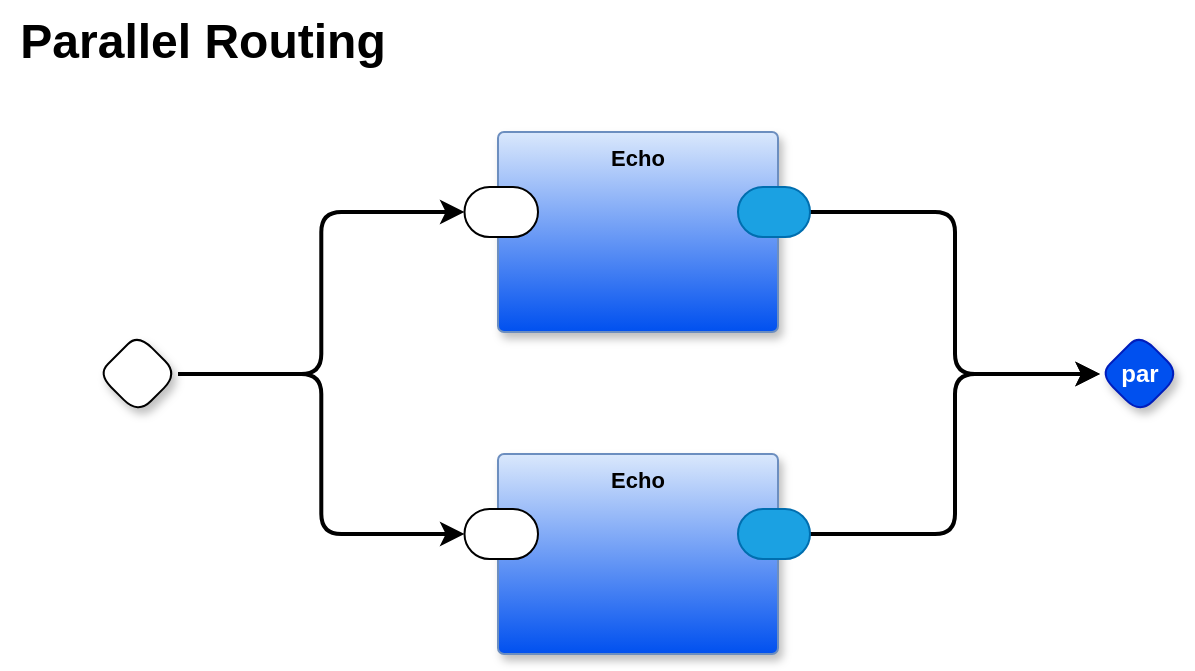 <mxfile version="24.2.5" type="device">
  <diagram name="main" id="qus0AvffEHUse5br1jwa">
    <mxGraphModel dx="1100" dy="380" grid="1" gridSize="10" guides="1" tooltips="1" connect="1" arrows="1" fold="1" page="1" pageScale="1" pageWidth="850" pageHeight="1100" math="0" shadow="0">
      <root>
        <mxCell id="0" />
        <mxCell id="1" parent="0" />
        <mxCell id="P0kUxeBd4g9Ik7_Fn5cs-1" style="edgeStyle=orthogonalEdgeStyle;rounded=1;orthogonalLoop=1;jettySize=auto;html=1;exitX=1;exitY=0.5;exitDx=0;exitDy=0;exitPerimeter=0;entryX=0;entryY=0.5;entryDx=0;entryDy=0;entryPerimeter=0;strokeWidth=2;curved=0;" edge="1" parent="1" source="P0kUxeBd4g9Ik7_Fn5cs-6" target="P0kUxeBd4g9Ik7_Fn5cs-11">
          <mxGeometry relative="1" as="geometry">
            <mxPoint x="662.25" y="228.5" as="targetPoint" />
          </mxGeometry>
        </mxCell>
        <mxCell id="P0kUxeBd4g9Ik7_Fn5cs-2" style="edgeStyle=orthogonalEdgeStyle;rounded=1;orthogonalLoop=1;jettySize=auto;html=1;exitX=1;exitY=0.5;exitDx=0;exitDy=0;exitPerimeter=0;entryX=0;entryY=0.5;entryDx=0;entryDy=0;entryPerimeter=0;strokeWidth=2;curved=0;" edge="1" parent="1" source="P0kUxeBd4g9Ik7_Fn5cs-9" target="P0kUxeBd4g9Ik7_Fn5cs-11">
          <mxGeometry relative="1" as="geometry">
            <mxPoint x="662.25" y="228.5" as="targetPoint" />
          </mxGeometry>
        </mxCell>
        <mxCell id="P0kUxeBd4g9Ik7_Fn5cs-3" value="&lt;b&gt;&lt;font style=&quot;font-size: 24px;&quot;&gt;Parallel Routing&lt;/font&gt;&lt;/b&gt;" style="text;html=1;align=center;verticalAlign=middle;resizable=0;points=[];autosize=1;strokeColor=none;fillColor=none;" vertex="1" parent="1">
          <mxGeometry x="50" y="30" width="201" height="41" as="geometry" />
        </mxCell>
        <mxCell id="P0kUxeBd4g9Ik7_Fn5cs-4" value="Echo" style="rounded=1;whiteSpace=wrap;html=1;sketch=0;container=1;recursiveResize=0;verticalAlign=top;arcSize=6;fontStyle=1;autosize=0;points=[];absoluteArcSize=1;shadow=1;strokeColor=#6c8ebf;fillColor=#dae8fc;fontFamily=Helvetica;fontSize=11;gradientColor=#0050EF;fontColor=default;" vertex="1" parent="1">
          <mxGeometry x="299" y="96" width="140" height="100" as="geometry">
            <mxRectangle x="-98" y="-1230" width="99" height="26" as="alternateBounds" />
          </mxGeometry>
        </mxCell>
        <mxCell id="P0kUxeBd4g9Ik7_Fn5cs-5" value="" style="rounded=1;whiteSpace=wrap;html=1;sketch=0;points=[[0,0.5,0,0,0],[1,0.5,0,0,0]];arcSize=50;fontFamily=Helvetica;fontSize=11;fontColor=default;" vertex="1" parent="P0kUxeBd4g9Ik7_Fn5cs-4">
          <mxGeometry x="-16.75" y="27.5" width="36.75" height="25" as="geometry" />
        </mxCell>
        <mxCell id="P0kUxeBd4g9Ik7_Fn5cs-6" value="" style="rounded=1;whiteSpace=wrap;html=1;sketch=0;points=[[0,0.5,0,0,0],[1,0.5,0,0,0]];fillColor=#1ba1e2;fontColor=#ffffff;strokeColor=#006EAF;arcSize=50;fontFamily=Helvetica;fontSize=11;" vertex="1" parent="P0kUxeBd4g9Ik7_Fn5cs-4">
          <mxGeometry x="120" y="27.5" width="36" height="25" as="geometry" />
        </mxCell>
        <mxCell id="P0kUxeBd4g9Ik7_Fn5cs-7" value="Echo" style="rounded=1;whiteSpace=wrap;html=1;sketch=0;container=1;recursiveResize=0;verticalAlign=top;arcSize=6;fontStyle=1;autosize=0;points=[];absoluteArcSize=1;shadow=1;strokeColor=#6c8ebf;fillColor=#dae8fc;fontFamily=Helvetica;fontSize=11;gradientColor=#0050EF;fontColor=default;" vertex="1" parent="1">
          <mxGeometry x="299" y="257" width="140" height="100" as="geometry">
            <mxRectangle x="-98" y="-1230" width="99" height="26" as="alternateBounds" />
          </mxGeometry>
        </mxCell>
        <mxCell id="P0kUxeBd4g9Ik7_Fn5cs-8" value="" style="rounded=1;whiteSpace=wrap;html=1;sketch=0;points=[[0,0.5,0,0,0],[1,0.5,0,0,0]];arcSize=50;fontFamily=Helvetica;fontSize=11;fontColor=default;" vertex="1" parent="P0kUxeBd4g9Ik7_Fn5cs-7">
          <mxGeometry x="-16.75" y="27.5" width="36.75" height="25" as="geometry" />
        </mxCell>
        <mxCell id="P0kUxeBd4g9Ik7_Fn5cs-9" value="" style="rounded=1;whiteSpace=wrap;html=1;sketch=0;points=[[0,0.5,0,0,0],[1,0.5,0,0,0]];fillColor=#1ba1e2;fontColor=#ffffff;strokeColor=#006EAF;arcSize=50;fontFamily=Helvetica;fontSize=11;" vertex="1" parent="P0kUxeBd4g9Ik7_Fn5cs-7">
          <mxGeometry x="120" y="27.5" width="36" height="25" as="geometry" />
        </mxCell>
        <mxCell id="P0kUxeBd4g9Ik7_Fn5cs-10" value="" style="rhombus;whiteSpace=wrap;html=1;rounded=1;fontStyle=1;glass=0;sketch=0;fontSize=12;points=[[0,0.5,0,0,0],[0.5,0,0,0,0],[0.5,1,0,0,0],[1,0.5,0,0,0]];shadow=1;" vertex="1" parent="1">
          <mxGeometry x="99" y="197" width="40" height="40" as="geometry" />
        </mxCell>
        <mxCell id="P0kUxeBd4g9Ik7_Fn5cs-11" value="par" style="rhombus;whiteSpace=wrap;html=1;rounded=1;fontStyle=1;glass=0;sketch=0;fontSize=12;points=[[0,0.5,0,0,0],[0.5,0,0,0,0],[0.5,1,0,0,0],[1,0.5,0,0,0]];shadow=1;fillColor=#0050ef;fontColor=#ffffff;strokeColor=#001DBC;" vertex="1" parent="1">
          <mxGeometry x="600" y="197" width="40" height="40" as="geometry" />
        </mxCell>
        <mxCell id="P0kUxeBd4g9Ik7_Fn5cs-12" style="edgeStyle=orthogonalEdgeStyle;rounded=1;orthogonalLoop=1;jettySize=auto;html=1;exitX=1;exitY=0.5;exitDx=0;exitDy=0;exitPerimeter=0;entryX=0;entryY=0.5;entryDx=0;entryDy=0;entryPerimeter=0;curved=0;strokeWidth=2;" edge="1" parent="1" source="P0kUxeBd4g9Ik7_Fn5cs-10" target="P0kUxeBd4g9Ik7_Fn5cs-5">
          <mxGeometry relative="1" as="geometry" />
        </mxCell>
        <mxCell id="P0kUxeBd4g9Ik7_Fn5cs-13" style="edgeStyle=orthogonalEdgeStyle;curved=0;rounded=1;orthogonalLoop=1;jettySize=auto;html=1;exitX=1;exitY=0.5;exitDx=0;exitDy=0;exitPerimeter=0;entryX=0;entryY=0.5;entryDx=0;entryDy=0;entryPerimeter=0;strokeColor=default;strokeWidth=2;align=center;verticalAlign=middle;fontFamily=Helvetica;fontSize=11;fontColor=default;labelBackgroundColor=default;endArrow=classic;" edge="1" parent="1" source="P0kUxeBd4g9Ik7_Fn5cs-10" target="P0kUxeBd4g9Ik7_Fn5cs-8">
          <mxGeometry relative="1" as="geometry" />
        </mxCell>
      </root>
    </mxGraphModel>
  </diagram>
</mxfile>
